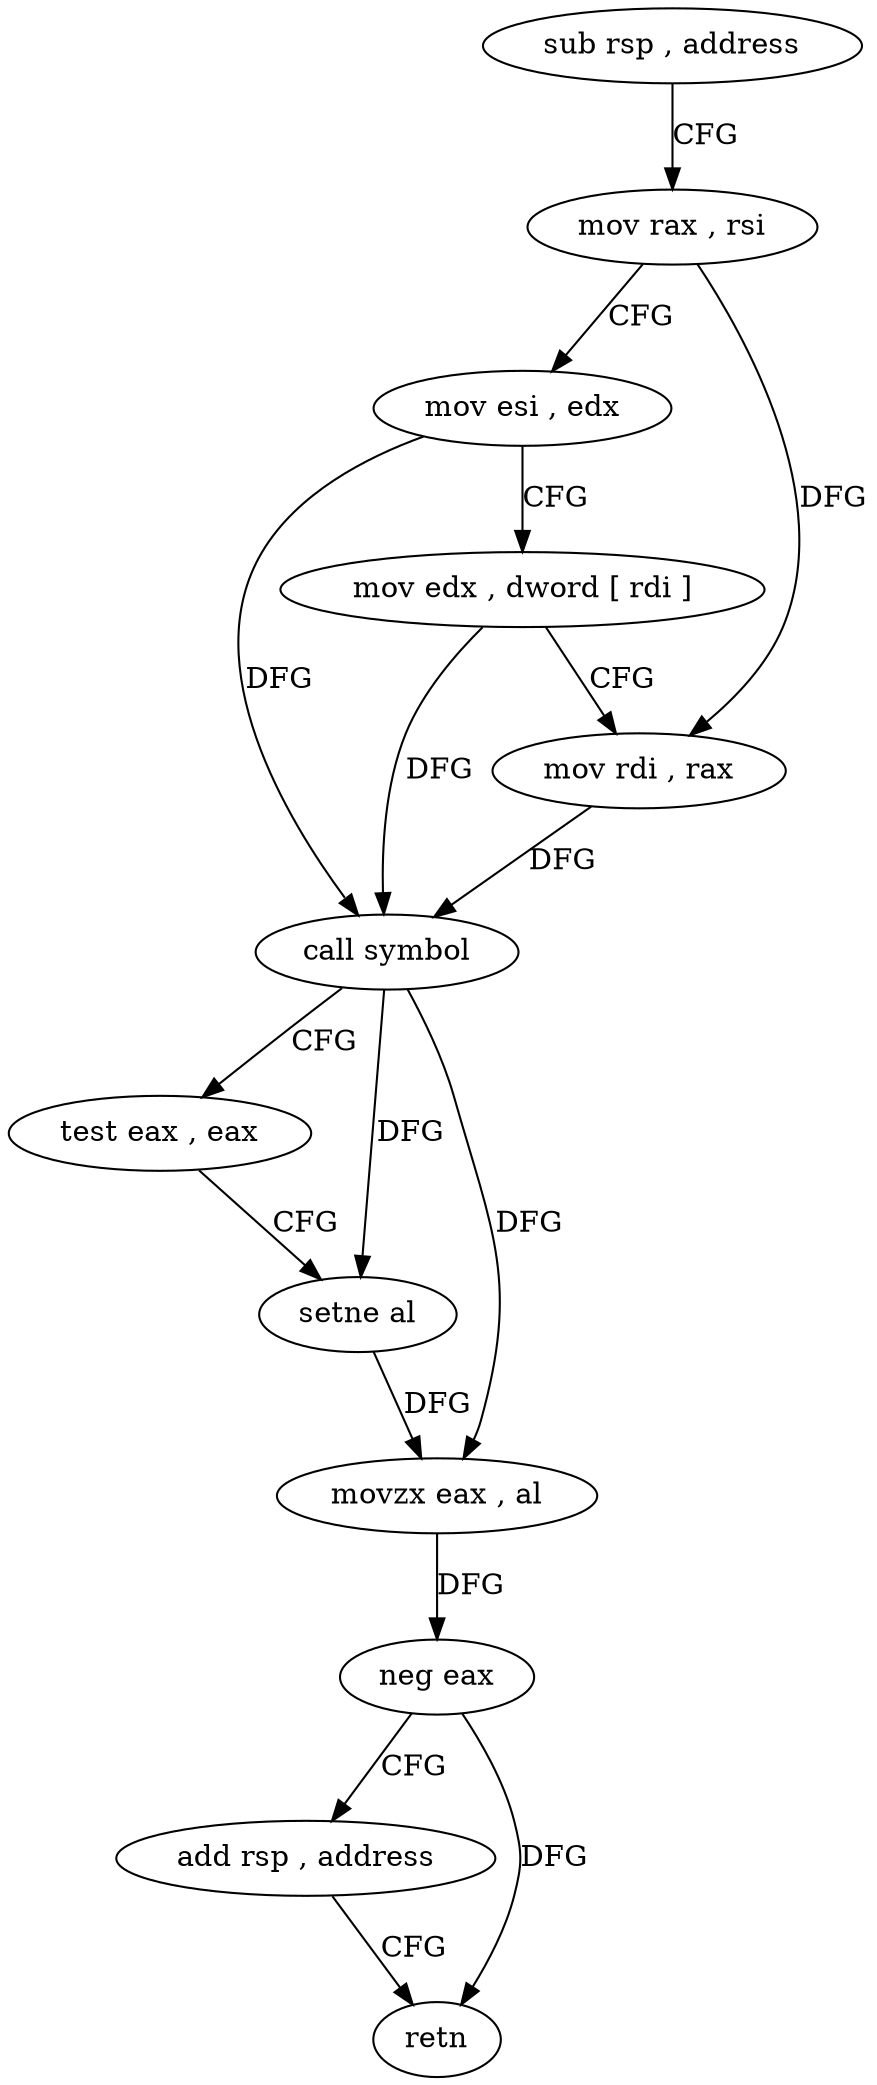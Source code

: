 digraph "func" {
"157277" [label = "sub rsp , address" ]
"157281" [label = "mov rax , rsi" ]
"157284" [label = "mov esi , edx" ]
"157286" [label = "mov edx , dword [ rdi ]" ]
"157288" [label = "mov rdi , rax" ]
"157291" [label = "call symbol" ]
"157296" [label = "test eax , eax" ]
"157298" [label = "setne al" ]
"157301" [label = "movzx eax , al" ]
"157304" [label = "neg eax" ]
"157306" [label = "add rsp , address" ]
"157310" [label = "retn" ]
"157277" -> "157281" [ label = "CFG" ]
"157281" -> "157284" [ label = "CFG" ]
"157281" -> "157288" [ label = "DFG" ]
"157284" -> "157286" [ label = "CFG" ]
"157284" -> "157291" [ label = "DFG" ]
"157286" -> "157288" [ label = "CFG" ]
"157286" -> "157291" [ label = "DFG" ]
"157288" -> "157291" [ label = "DFG" ]
"157291" -> "157296" [ label = "CFG" ]
"157291" -> "157298" [ label = "DFG" ]
"157291" -> "157301" [ label = "DFG" ]
"157296" -> "157298" [ label = "CFG" ]
"157298" -> "157301" [ label = "DFG" ]
"157301" -> "157304" [ label = "DFG" ]
"157304" -> "157306" [ label = "CFG" ]
"157304" -> "157310" [ label = "DFG" ]
"157306" -> "157310" [ label = "CFG" ]
}
